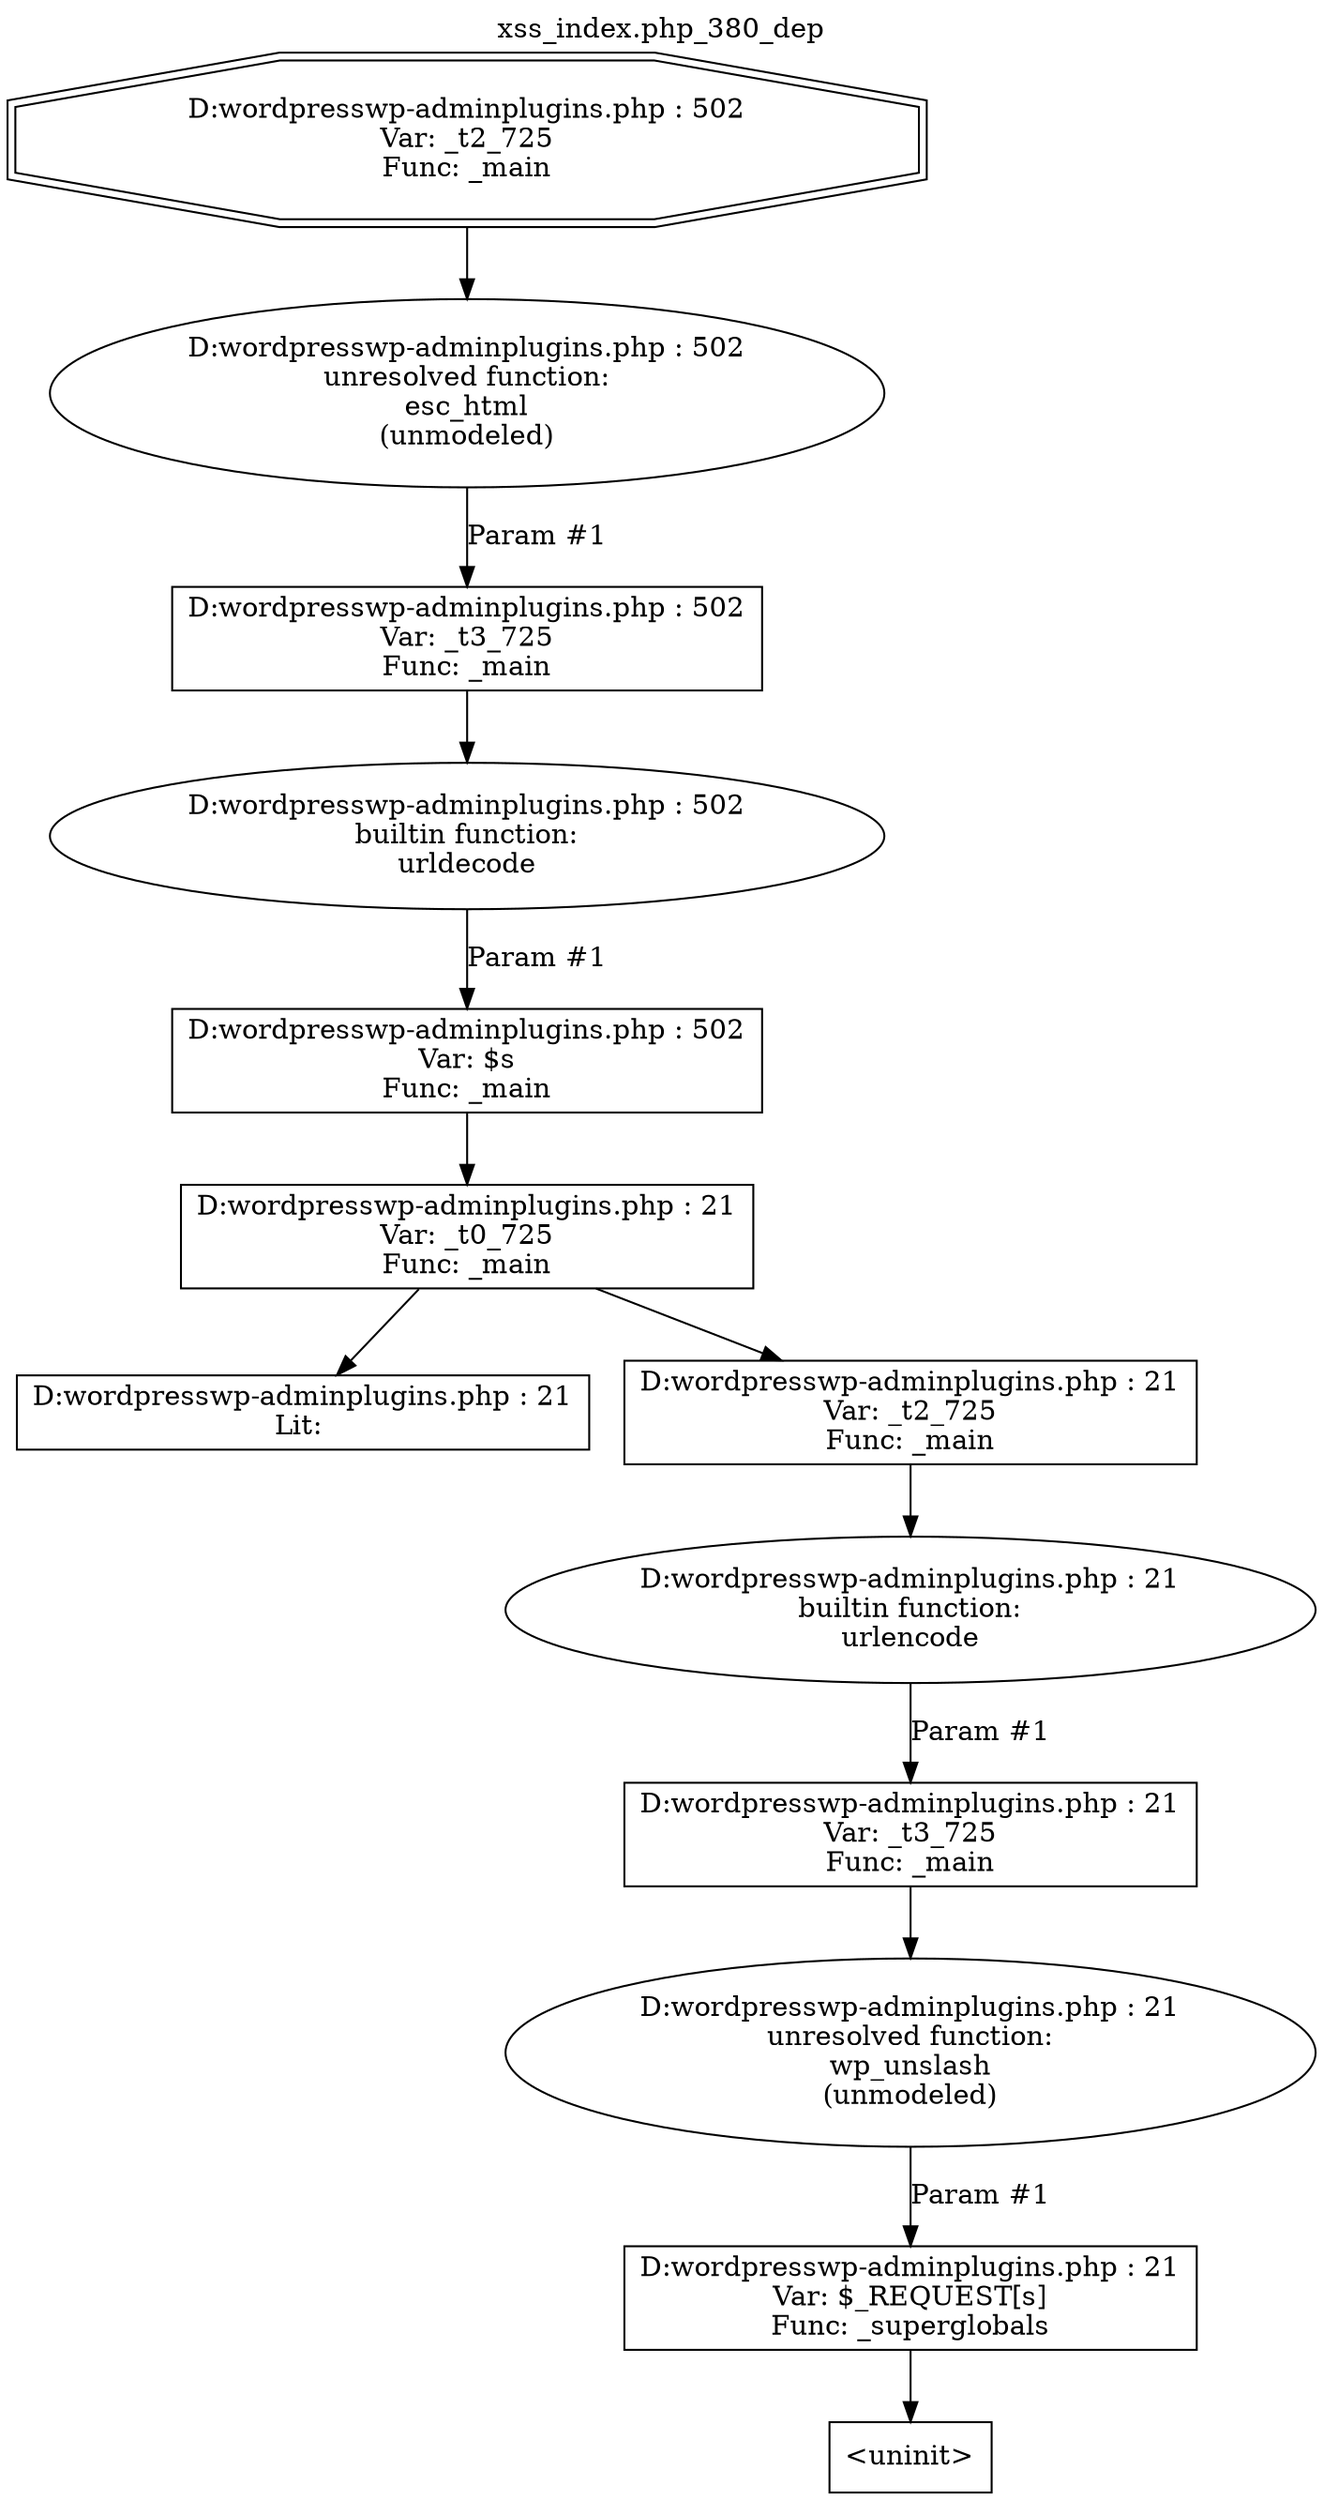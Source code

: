 digraph cfg {
  label="xss_index.php_380_dep";
  labelloc=t;
  n1 [shape=doubleoctagon, label="D:\wordpress\wp-admin\plugins.php : 502\nVar: _t2_725\nFunc: _main\n"];
  n2 [shape=ellipse, label="D:\wordpress\wp-admin\plugins.php : 502\nunresolved function:\nesc_html\n(unmodeled)\n"];
  n3 [shape=box, label="D:\wordpress\wp-admin\plugins.php : 502\nVar: _t3_725\nFunc: _main\n"];
  n4 [shape=ellipse, label="D:\wordpress\wp-admin\plugins.php : 502\nbuiltin function:\nurldecode\n"];
  n5 [shape=box, label="D:\wordpress\wp-admin\plugins.php : 502\nVar: $s\nFunc: _main\n"];
  n6 [shape=box, label="D:\wordpress\wp-admin\plugins.php : 21\nVar: _t0_725\nFunc: _main\n"];
  n7 [shape=box, label="D:\wordpress\wp-admin\plugins.php : 21\nLit: \n"];
  n8 [shape=box, label="D:\wordpress\wp-admin\plugins.php : 21\nVar: _t2_725\nFunc: _main\n"];
  n9 [shape=ellipse, label="D:\wordpress\wp-admin\plugins.php : 21\nbuiltin function:\nurlencode\n"];
  n10 [shape=box, label="D:\wordpress\wp-admin\plugins.php : 21\nVar: _t3_725\nFunc: _main\n"];
  n11 [shape=ellipse, label="D:\wordpress\wp-admin\plugins.php : 21\nunresolved function:\nwp_unslash\n(unmodeled)\n"];
  n12 [shape=box, label="D:\wordpress\wp-admin\plugins.php : 21\nVar: $_REQUEST[s]\nFunc: _superglobals\n"];
  n13 [shape=box, label="<uninit>"];
  n1 -> n2;
  n3 -> n4;
  n6 -> n7;
  n6 -> n8;
  n8 -> n9;
  n10 -> n11;
  n12 -> n13;
  n11 -> n12[label="Param #1"];
  n9 -> n10[label="Param #1"];
  n5 -> n6;
  n4 -> n5[label="Param #1"];
  n2 -> n3[label="Param #1"];
}
